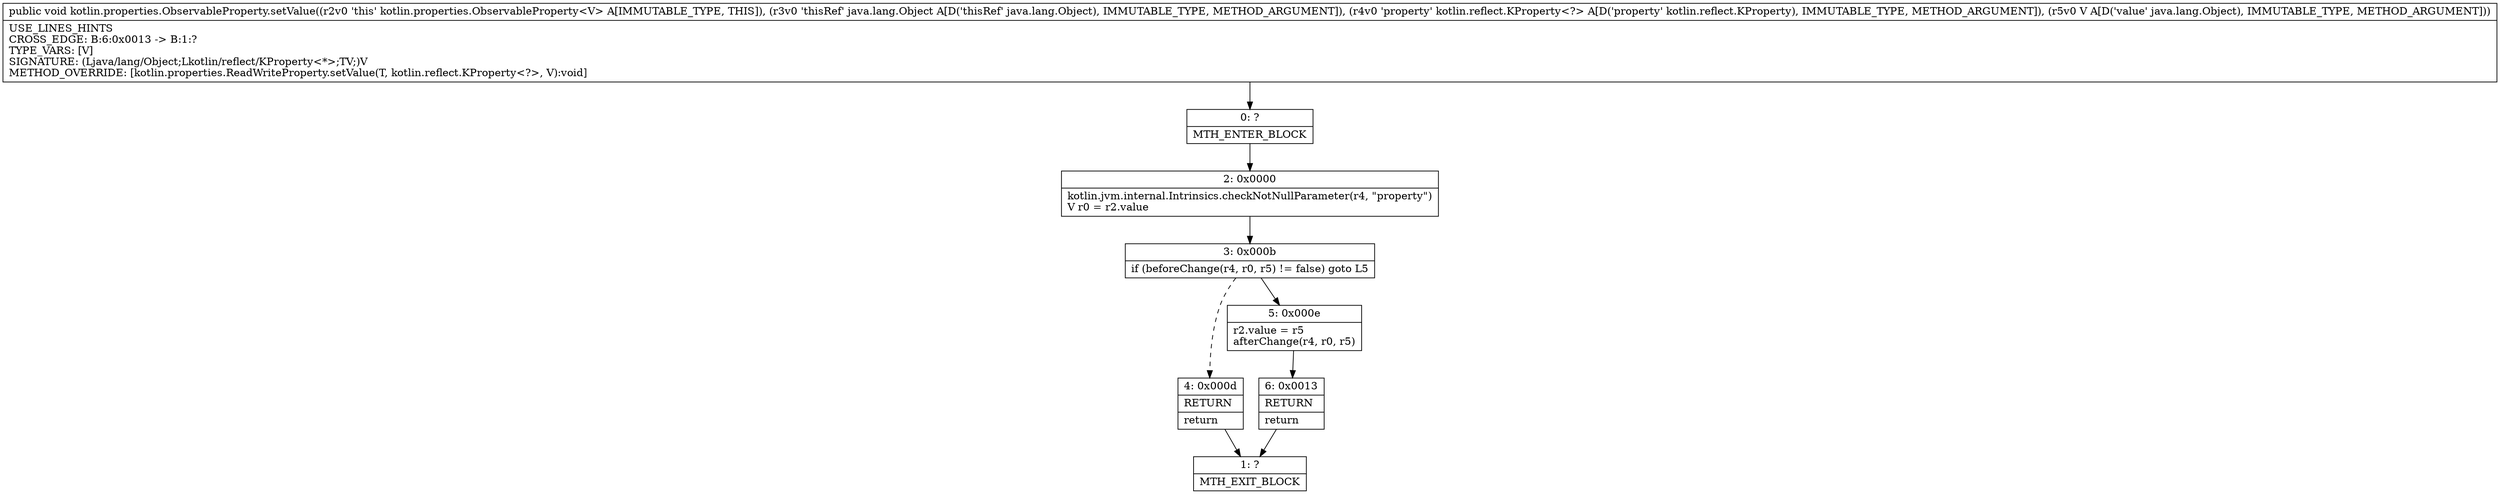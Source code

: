 digraph "CFG forkotlin.properties.ObservableProperty.setValue(Ljava\/lang\/Object;Lkotlin\/reflect\/KProperty;Ljava\/lang\/Object;)V" {
Node_0 [shape=record,label="{0\:\ ?|MTH_ENTER_BLOCK\l}"];
Node_2 [shape=record,label="{2\:\ 0x0000|kotlin.jvm.internal.Intrinsics.checkNotNullParameter(r4, \"property\")\lV r0 = r2.value\l}"];
Node_3 [shape=record,label="{3\:\ 0x000b|if (beforeChange(r4, r0, r5) != false) goto L5\l}"];
Node_4 [shape=record,label="{4\:\ 0x000d|RETURN\l|return\l}"];
Node_1 [shape=record,label="{1\:\ ?|MTH_EXIT_BLOCK\l}"];
Node_5 [shape=record,label="{5\:\ 0x000e|r2.value = r5\lafterChange(r4, r0, r5)\l}"];
Node_6 [shape=record,label="{6\:\ 0x0013|RETURN\l|return\l}"];
MethodNode[shape=record,label="{public void kotlin.properties.ObservableProperty.setValue((r2v0 'this' kotlin.properties.ObservableProperty\<V\> A[IMMUTABLE_TYPE, THIS]), (r3v0 'thisRef' java.lang.Object A[D('thisRef' java.lang.Object), IMMUTABLE_TYPE, METHOD_ARGUMENT]), (r4v0 'property' kotlin.reflect.KProperty\<?\> A[D('property' kotlin.reflect.KProperty), IMMUTABLE_TYPE, METHOD_ARGUMENT]), (r5v0 V A[D('value' java.lang.Object), IMMUTABLE_TYPE, METHOD_ARGUMENT]))  | USE_LINES_HINTS\lCROSS_EDGE: B:6:0x0013 \-\> B:1:?\lTYPE_VARS: [V]\lSIGNATURE: (Ljava\/lang\/Object;Lkotlin\/reflect\/KProperty\<*\>;TV;)V\lMETHOD_OVERRIDE: [kotlin.properties.ReadWriteProperty.setValue(T, kotlin.reflect.KProperty\<?\>, V):void]\l}"];
MethodNode -> Node_0;Node_0 -> Node_2;
Node_2 -> Node_3;
Node_3 -> Node_4[style=dashed];
Node_3 -> Node_5;
Node_4 -> Node_1;
Node_5 -> Node_6;
Node_6 -> Node_1;
}

